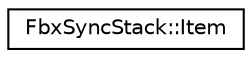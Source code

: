 digraph "クラス階層図"
{
  edge [fontname="Helvetica",fontsize="10",labelfontname="Helvetica",labelfontsize="10"];
  node [fontname="Helvetica",fontsize="10",shape=record];
  rankdir="LR";
  Node0 [label="FbxSyncStack::Item",height=0.2,width=0.4,color="black", fillcolor="white", style="filled",URL="$struct_fbx_sync_stack_1_1_item.html",tooltip="A single link item to be used to construct the stack "];
}
